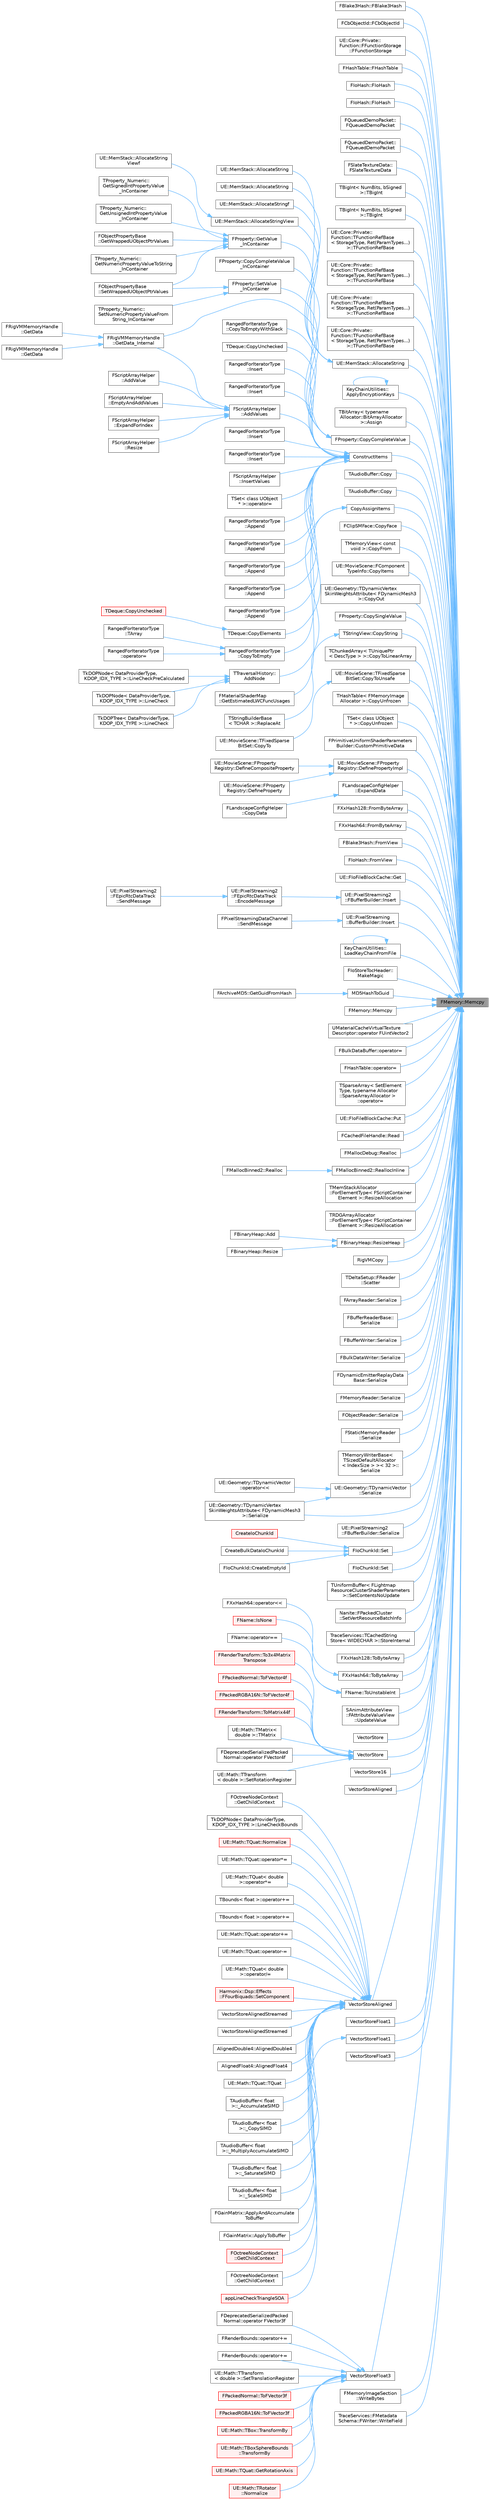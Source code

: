 digraph "FMemory::Memcpy"
{
 // INTERACTIVE_SVG=YES
 // LATEX_PDF_SIZE
  bgcolor="transparent";
  edge [fontname=Helvetica,fontsize=10,labelfontname=Helvetica,labelfontsize=10];
  node [fontname=Helvetica,fontsize=10,shape=box,height=0.2,width=0.4];
  rankdir="RL";
  Node1 [id="Node000001",label="FMemory::Memcpy",height=0.2,width=0.4,color="gray40", fillcolor="grey60", style="filled", fontcolor="black",tooltip=" "];
  Node1 -> Node2 [id="edge1_Node000001_Node000002",dir="back",color="steelblue1",style="solid",tooltip=" "];
  Node2 [id="Node000002",label="FBlake3Hash::FBlake3Hash",height=0.2,width=0.4,color="grey40", fillcolor="white", style="filled",URL="$d6/d14/structFBlake3Hash.html#a3aa5f71fa0462049c4e4d3f12581b7f1",tooltip="Construct a hash from an array of 32 bytes."];
  Node1 -> Node3 [id="edge2_Node000001_Node000003",dir="back",color="steelblue1",style="solid",tooltip=" "];
  Node3 [id="Node000003",label="FCbObjectId::FCbObjectId",height=0.2,width=0.4,color="grey40", fillcolor="white", style="filled",URL="$db/dea/classFCbObjectId.html#a870773243fd581389c56b429f7c1f6cd",tooltip="Construct an ObjectId from an array of 12 bytes."];
  Node1 -> Node4 [id="edge3_Node000001_Node000004",dir="back",color="steelblue1",style="solid",tooltip=" "];
  Node4 [id="Node000004",label="UE::Core::Private::\lFunction::FFunctionStorage\l::FFunctionStorage",height=0.2,width=0.4,color="grey40", fillcolor="white", style="filled",URL="$d9/d0f/structUE_1_1Core_1_1Private_1_1Function_1_1FFunctionStorage.html#a5f4126850fedba2ad1d1c53885d2c6d7",tooltip=" "];
  Node1 -> Node5 [id="edge4_Node000001_Node000005",dir="back",color="steelblue1",style="solid",tooltip=" "];
  Node5 [id="Node000005",label="FHashTable::FHashTable",height=0.2,width=0.4,color="grey40", fillcolor="white", style="filled",URL="$d8/d18/classFHashTable.html#af2ad75b98ad000ef4a0300c2a09d4660",tooltip=" "];
  Node1 -> Node6 [id="edge5_Node000001_Node000006",dir="back",color="steelblue1",style="solid",tooltip=" "];
  Node6 [id="Node000006",label="FIoHash::FIoHash",height=0.2,width=0.4,color="grey40", fillcolor="white", style="filled",URL="$d9/dfe/structFIoHash.html#a548f04242dc46df1e5e9f776fa6001d0",tooltip="Construct a hash from an array of 20 bytes."];
  Node1 -> Node7 [id="edge6_Node000001_Node000007",dir="back",color="steelblue1",style="solid",tooltip=" "];
  Node7 [id="Node000007",label="FIoHash::FIoHash",height=0.2,width=0.4,color="grey40", fillcolor="white", style="filled",URL="$d9/dfe/structFIoHash.html#a3272391f6a4601411ac53514c92e23a4",tooltip="Construct a hash from a BLAKE3-256 hash."];
  Node1 -> Node8 [id="edge7_Node000001_Node000008",dir="back",color="steelblue1",style="solid",tooltip=" "];
  Node8 [id="Node000008",label="FQueuedDemoPacket::\lFQueuedDemoPacket",height=0.2,width=0.4,color="grey40", fillcolor="white", style="filled",URL="$da/dde/structFQueuedDemoPacket.html#aad90bf5a0f5837d338eecabd2e061928",tooltip=" "];
  Node1 -> Node9 [id="edge8_Node000001_Node000009",dir="back",color="steelblue1",style="solid",tooltip=" "];
  Node9 [id="Node000009",label="FQueuedDemoPacket::\lFQueuedDemoPacket",height=0.2,width=0.4,color="grey40", fillcolor="white", style="filled",URL="$da/dde/structFQueuedDemoPacket.html#a65b9f2213abc8c37bc433824206182fb",tooltip=" "];
  Node1 -> Node10 [id="edge9_Node000001_Node000010",dir="back",color="steelblue1",style="solid",tooltip=" "];
  Node10 [id="Node000010",label="FSlateTextureData::\lFSlateTextureData",height=0.2,width=0.4,color="grey40", fillcolor="white", style="filled",URL="$de/d71/structFSlateTextureData.html#a08a666e976b50501149251c4f01a3b66",tooltip="Constructor to create texture data by copying from a pointer instead of an array."];
  Node1 -> Node11 [id="edge10_Node000001_Node000011",dir="back",color="steelblue1",style="solid",tooltip=" "];
  Node11 [id="Node000011",label="TBigInt\< NumBits, bSigned\l \>::TBigInt",height=0.2,width=0.4,color="grey40", fillcolor="white", style="filled",URL="$d1/db0/classTBigInt.html#ac74252632713c0da060bbcb80ef5e327",tooltip=" "];
  Node1 -> Node12 [id="edge11_Node000001_Node000012",dir="back",color="steelblue1",style="solid",tooltip=" "];
  Node12 [id="Node000012",label="TBigInt\< NumBits, bSigned\l \>::TBigInt",height=0.2,width=0.4,color="grey40", fillcolor="white", style="filled",URL="$d1/db0/classTBigInt.html#a4e1259a2fad404cc17eccf3210b1c4a5",tooltip=" "];
  Node1 -> Node13 [id="edge12_Node000001_Node000013",dir="back",color="steelblue1",style="solid",tooltip=" "];
  Node13 [id="Node000013",label="UE::Core::Private::\lFunction::TFunctionRefBase\l\< StorageType, Ret(ParamTypes...)\l\>::TFunctionRefBase",height=0.2,width=0.4,color="grey40", fillcolor="white", style="filled",URL="$db/d29/structUE_1_1Core_1_1Private_1_1Function_1_1TFunctionRefBase_3_01StorageType_00_01Ret_07ParamTypes_8_8_8_08_4.html#a09e43835b4a9eaf1256da4cce695f92b",tooltip=" "];
  Node1 -> Node14 [id="edge13_Node000001_Node000014",dir="back",color="steelblue1",style="solid",tooltip=" "];
  Node14 [id="Node000014",label="UE::Core::Private::\lFunction::TFunctionRefBase\l\< StorageType, Ret(ParamTypes...)\l\>::TFunctionRefBase",height=0.2,width=0.4,color="grey40", fillcolor="white", style="filled",URL="$db/d29/structUE_1_1Core_1_1Private_1_1Function_1_1TFunctionRefBase_3_01StorageType_00_01Ret_07ParamTypes_8_8_8_08_4.html#af41dd5c41aa06f224e6a77ec0201f751",tooltip=" "];
  Node1 -> Node15 [id="edge14_Node000001_Node000015",dir="back",color="steelblue1",style="solid",tooltip=" "];
  Node15 [id="Node000015",label="UE::Core::Private::\lFunction::TFunctionRefBase\l\< StorageType, Ret(ParamTypes...)\l\>::TFunctionRefBase",height=0.2,width=0.4,color="grey40", fillcolor="white", style="filled",URL="$db/d29/structUE_1_1Core_1_1Private_1_1Function_1_1TFunctionRefBase_3_01StorageType_00_01Ret_07ParamTypes_8_8_8_08_4.html#a9003ef88dab6105ed1d46bcc582836e5",tooltip=" "];
  Node1 -> Node16 [id="edge15_Node000001_Node000016",dir="back",color="steelblue1",style="solid",tooltip=" "];
  Node16 [id="Node000016",label="UE::Core::Private::\lFunction::TFunctionRefBase\l\< StorageType, Ret(ParamTypes...)\l\>::TFunctionRefBase",height=0.2,width=0.4,color="grey40", fillcolor="white", style="filled",URL="$db/d29/structUE_1_1Core_1_1Private_1_1Function_1_1TFunctionRefBase_3_01StorageType_00_01Ret_07ParamTypes_8_8_8_08_4.html#a631118fb67833f584e1f5ee6932fa31f",tooltip=" "];
  Node1 -> Node17 [id="edge16_Node000001_Node000017",dir="back",color="steelblue1",style="solid",tooltip=" "];
  Node17 [id="Node000017",label="UE::MemStack::AllocateString",height=0.2,width=0.4,color="grey40", fillcolor="white", style="filled",URL="$d4/dda/namespaceUE_1_1MemStack.html#aea1ba8df8433cd71577df33360983ffa",tooltip=" "];
  Node17 -> Node18 [id="edge17_Node000017_Node000018",dir="back",color="steelblue1",style="solid",tooltip=" "];
  Node18 [id="Node000018",label="UE::MemStack::AllocateString",height=0.2,width=0.4,color="grey40", fillcolor="white", style="filled",URL="$d4/dda/namespaceUE_1_1MemStack.html#ab96d00d31df07e210e1f96d6ea44bc35",tooltip=" "];
  Node17 -> Node19 [id="edge18_Node000017_Node000019",dir="back",color="steelblue1",style="solid",tooltip=" "];
  Node19 [id="Node000019",label="UE::MemStack::AllocateString",height=0.2,width=0.4,color="grey40", fillcolor="white", style="filled",URL="$d4/dda/namespaceUE_1_1MemStack.html#a63d49a91b64a0b1c170b6335a01afbd3",tooltip=" "];
  Node17 -> Node20 [id="edge19_Node000017_Node000020",dir="back",color="steelblue1",style="solid",tooltip=" "];
  Node20 [id="Node000020",label="UE::MemStack::AllocateStringf",height=0.2,width=0.4,color="grey40", fillcolor="white", style="filled",URL="$d4/dda/namespaceUE_1_1MemStack.html#a6487e57e673e34d6fb1c9b36529e7a35",tooltip=" "];
  Node17 -> Node21 [id="edge20_Node000017_Node000021",dir="back",color="steelblue1",style="solid",tooltip=" "];
  Node21 [id="Node000021",label="UE::MemStack::AllocateStringView",height=0.2,width=0.4,color="grey40", fillcolor="white", style="filled",URL="$d4/dda/namespaceUE_1_1MemStack.html#a9f41b73e284d8f4d98a5bbee2db4d7b9",tooltip=" "];
  Node21 -> Node22 [id="edge21_Node000021_Node000022",dir="back",color="steelblue1",style="solid",tooltip=" "];
  Node22 [id="Node000022",label="UE::MemStack::AllocateString\lViewf",height=0.2,width=0.4,color="grey40", fillcolor="white", style="filled",URL="$d4/dda/namespaceUE_1_1MemStack.html#ac9409ba2ffbfd65c1c8832d542eab6c7",tooltip=" "];
  Node1 -> Node23 [id="edge22_Node000001_Node000023",dir="back",color="steelblue1",style="solid",tooltip=" "];
  Node23 [id="Node000023",label="KeyChainUtilities::\lApplyEncryptionKeys",height=0.2,width=0.4,color="grey40", fillcolor="white", style="filled",URL="$d6/daf/namespaceKeyChainUtilities.html#a64929020d8f1e96bc89bf3d045dc002b",tooltip=" "];
  Node23 -> Node23 [id="edge23_Node000023_Node000023",dir="back",color="steelblue1",style="solid",tooltip=" "];
  Node1 -> Node24 [id="edge24_Node000001_Node000024",dir="back",color="steelblue1",style="solid",tooltip=" "];
  Node24 [id="Node000024",label="TBitArray\< typename\l Allocator::BitArrayAllocator\l \>::Assign",height=0.2,width=0.4,color="grey40", fillcolor="white", style="filled",URL="$d5/d67/classTBitArray.html#a463106c2852a9ec22c1ab47f082856ae",tooltip=" "];
  Node1 -> Node25 [id="edge25_Node000001_Node000025",dir="back",color="steelblue1",style="solid",tooltip=" "];
  Node25 [id="Node000025",label="ConstructItems",height=0.2,width=0.4,color="grey40", fillcolor="white", style="filled",URL="$db/dea/MemoryOps_8h.html#ae6a63e9d7c2816fcf0ef19ffa01c84c6",tooltip="Constructs a range of items into memory from a set of arguments."];
  Node25 -> Node26 [id="edge26_Node000025_Node000026",dir="back",color="steelblue1",style="solid",tooltip=" "];
  Node26 [id="Node000026",label="FScriptArrayHelper\l::AddValues",height=0.2,width=0.4,color="grey40", fillcolor="white", style="filled",URL="$dc/d07/classFScriptArrayHelper.html#a77580e7a63f703d99fb15f13bb014136",tooltip="Add blank, constructed values to the end of the array."];
  Node26 -> Node27 [id="edge27_Node000026_Node000027",dir="back",color="steelblue1",style="solid",tooltip=" "];
  Node27 [id="Node000027",label="FScriptArrayHelper\l::AddValue",height=0.2,width=0.4,color="grey40", fillcolor="white", style="filled",URL="$dc/d07/classFScriptArrayHelper.html#a160b8b0e922fb0f78bf4d1bb2d2a235d",tooltip="Add a blank, constructed values to the end of the array."];
  Node26 -> Node28 [id="edge28_Node000026_Node000028",dir="back",color="steelblue1",style="solid",tooltip=" "];
  Node28 [id="Node000028",label="FScriptArrayHelper\l::EmptyAndAddValues",height=0.2,width=0.4,color="grey40", fillcolor="white", style="filled",URL="$dc/d07/classFScriptArrayHelper.html#a80c0f2dfcc3ee1ae3ea842c5d189a107",tooltip="Empty the array, then add blank, constructed values to a given size."];
  Node26 -> Node29 [id="edge29_Node000026_Node000029",dir="back",color="steelblue1",style="solid",tooltip=" "];
  Node29 [id="Node000029",label="FScriptArrayHelper\l::ExpandForIndex",height=0.2,width=0.4,color="grey40", fillcolor="white", style="filled",URL="$dc/d07/classFScriptArrayHelper.html#a7a6375b8ebdf884c5309d1d2d2bdd6a8",tooltip="Expand the array, if needed, so that the given index is valid."];
  Node26 -> Node30 [id="edge30_Node000026_Node000030",dir="back",color="steelblue1",style="solid",tooltip=" "];
  Node30 [id="Node000030",label="FRigVMMemoryHandle\l::GetData_Internal",height=0.2,width=0.4,color="grey40", fillcolor="white", style="filled",URL="$d9/d9c/structFRigVMMemoryHandle.html#af1080340a7fe2786608504c9a97a2732",tooltip=" "];
  Node30 -> Node31 [id="edge31_Node000030_Node000031",dir="back",color="steelblue1",style="solid",tooltip=" "];
  Node31 [id="Node000031",label="FRigVMMemoryHandle\l::GetData",height=0.2,width=0.4,color="grey40", fillcolor="white", style="filled",URL="$d9/d9c/structFRigVMMemoryHandle.html#a9a7cfefd3cf380a317dae8594d154fdd",tooltip="Returns the cached pointer stored within the handle."];
  Node30 -> Node32 [id="edge32_Node000030_Node000032",dir="back",color="steelblue1",style="solid",tooltip=" "];
  Node32 [id="Node000032",label="FRigVMMemoryHandle\l::GetData",height=0.2,width=0.4,color="grey40", fillcolor="white", style="filled",URL="$d9/d9c/structFRigVMMemoryHandle.html#a83abe17eca265b0f6890f60053c4702d",tooltip="Computes the data if necessary and returns the cached pointer stored within the handle."];
  Node26 -> Node33 [id="edge33_Node000026_Node000033",dir="back",color="steelblue1",style="solid",tooltip=" "];
  Node33 [id="Node000033",label="FScriptArrayHelper\l::Resize",height=0.2,width=0.4,color="grey40", fillcolor="white", style="filled",URL="$dc/d07/classFScriptArrayHelper.html#ae4204c1e1bc165ccdb514db07156a7a3",tooltip="Add or remove elements to set the array to a given size."];
  Node25 -> Node34 [id="edge34_Node000025_Node000034",dir="back",color="steelblue1",style="solid",tooltip=" "];
  Node34 [id="Node000034",label="RangedForIteratorType\l::Append",height=0.2,width=0.4,color="grey40", fillcolor="white", style="filled",URL="$d4/d52/classTArray.html#aca8c9b63a9b42cd600b75780b6fbaff7",tooltip=" "];
  Node25 -> Node35 [id="edge35_Node000025_Node000035",dir="back",color="steelblue1",style="solid",tooltip=" "];
  Node35 [id="Node000035",label="RangedForIteratorType\l::Append",height=0.2,width=0.4,color="grey40", fillcolor="white", style="filled",URL="$d4/d52/classTArray.html#a74ede47cac56b1d41830719f29a4882d",tooltip=" "];
  Node25 -> Node36 [id="edge36_Node000025_Node000036",dir="back",color="steelblue1",style="solid",tooltip=" "];
  Node36 [id="Node000036",label="RangedForIteratorType\l::Append",height=0.2,width=0.4,color="grey40", fillcolor="white", style="filled",URL="$d4/d52/classTArray.html#a933a761006c793fa6115a5be51eafb59",tooltip=" "];
  Node25 -> Node37 [id="edge37_Node000025_Node000037",dir="back",color="steelblue1",style="solid",tooltip=" "];
  Node37 [id="Node000037",label="RangedForIteratorType\l::Append",height=0.2,width=0.4,color="grey40", fillcolor="white", style="filled",URL="$d4/d52/classTArray.html#a675414f4e9d87dd39a4723dfdea6fe97",tooltip=" "];
  Node25 -> Node38 [id="edge38_Node000025_Node000038",dir="back",color="steelblue1",style="solid",tooltip=" "];
  Node38 [id="Node000038",label="RangedForIteratorType\l::Append",height=0.2,width=0.4,color="grey40", fillcolor="white", style="filled",URL="$d4/d52/classTArray.html#a45717c5236ca8fd409d2559171f2722c",tooltip=" "];
  Node25 -> Node39 [id="edge39_Node000025_Node000039",dir="back",color="steelblue1",style="solid",tooltip=" "];
  Node39 [id="Node000039",label="TDeque::CopyElements",height=0.2,width=0.4,color="grey40", fillcolor="white", style="filled",URL="$dd/df8/classTDeque.html#ae034f42a4621b2e56ac550168e16ea34",tooltip=" "];
  Node39 -> Node40 [id="edge40_Node000039_Node000040",dir="back",color="steelblue1",style="solid",tooltip=" "];
  Node40 [id="Node000040",label="TDeque::CopyUnchecked",height=0.2,width=0.4,color="red", fillcolor="#FFF0F0", style="filled",URL="$dd/df8/classTDeque.html#a82bcbd0e06f1f69fa0e5d2dcf9670307",tooltip=" "];
  Node25 -> Node45 [id="edge41_Node000025_Node000045",dir="back",color="steelblue1",style="solid",tooltip=" "];
  Node45 [id="Node000045",label="RangedForIteratorType\l::CopyToEmpty",height=0.2,width=0.4,color="grey40", fillcolor="white", style="filled",URL="$d4/d52/classTArray.html#a6629a8de3a8abbd6db7be9ec04b73eac",tooltip=" "];
  Node45 -> Node46 [id="edge42_Node000045_Node000046",dir="back",color="steelblue1",style="solid",tooltip=" "];
  Node46 [id="Node000046",label="RangedForIteratorType\l::operator=",height=0.2,width=0.4,color="grey40", fillcolor="white", style="filled",URL="$d4/d52/classTArray.html#a0ea19f3559915a2314076b93ec39fea5",tooltip=" "];
  Node45 -> Node47 [id="edge43_Node000045_Node000047",dir="back",color="steelblue1",style="solid",tooltip=" "];
  Node47 [id="Node000047",label="RangedForIteratorType\l::TArray",height=0.2,width=0.4,color="grey40", fillcolor="white", style="filled",URL="$d4/d52/classTArray.html#a513e4b5e9e134758b6728bde388325de",tooltip=" "];
  Node25 -> Node48 [id="edge44_Node000025_Node000048",dir="back",color="steelblue1",style="solid",tooltip=" "];
  Node48 [id="Node000048",label="RangedForIteratorType\l::CopyToEmptyWithSlack",height=0.2,width=0.4,color="grey40", fillcolor="white", style="filled",URL="$d4/d52/classTArray.html#acb026d70b43815968d0e3e07fde96240",tooltip=" "];
  Node25 -> Node49 [id="edge45_Node000025_Node000049",dir="back",color="steelblue1",style="solid",tooltip=" "];
  Node49 [id="Node000049",label="TDeque::CopyUnchecked",height=0.2,width=0.4,color="grey40", fillcolor="white", style="filled",URL="$dd/df8/classTDeque.html#a42493c92fbee3ee4fb62cb65f500ea71",tooltip=" "];
  Node25 -> Node50 [id="edge46_Node000025_Node000050",dir="back",color="steelblue1",style="solid",tooltip=" "];
  Node50 [id="Node000050",label="RangedForIteratorType\l::Insert",height=0.2,width=0.4,color="grey40", fillcolor="white", style="filled",URL="$d4/d52/classTArray.html#af4e7fd6fffcc85bf9f033ecea84e45cd",tooltip=" "];
  Node25 -> Node51 [id="edge47_Node000025_Node000051",dir="back",color="steelblue1",style="solid",tooltip=" "];
  Node51 [id="Node000051",label="RangedForIteratorType\l::Insert",height=0.2,width=0.4,color="grey40", fillcolor="white", style="filled",URL="$d4/d52/classTArray.html#afcf3286aa2cf739b0968f64988648511",tooltip=" "];
  Node25 -> Node52 [id="edge48_Node000025_Node000052",dir="back",color="steelblue1",style="solid",tooltip=" "];
  Node52 [id="Node000052",label="RangedForIteratorType\l::Insert",height=0.2,width=0.4,color="grey40", fillcolor="white", style="filled",URL="$d4/d52/classTArray.html#ae7e457a56f5c6080257b3197929606ad",tooltip=" "];
  Node25 -> Node53 [id="edge49_Node000025_Node000053",dir="back",color="steelblue1",style="solid",tooltip=" "];
  Node53 [id="Node000053",label="RangedForIteratorType\l::Insert",height=0.2,width=0.4,color="grey40", fillcolor="white", style="filled",URL="$d4/d52/classTArray.html#ae13e9368bed0c878a7ef9f49d7748685",tooltip=" "];
  Node25 -> Node54 [id="edge50_Node000025_Node000054",dir="back",color="steelblue1",style="solid",tooltip=" "];
  Node54 [id="Node000054",label="FScriptArrayHelper\l::InsertValues",height=0.2,width=0.4,color="grey40", fillcolor="white", style="filled",URL="$dc/d07/classFScriptArrayHelper.html#a80c70134a89598f97ac6d33dcaf831e4",tooltip="Insert blank, constructed values into the array."];
  Node25 -> Node55 [id="edge51_Node000025_Node000055",dir="back",color="steelblue1",style="solid",tooltip=" "];
  Node55 [id="Node000055",label="TSet\< class UObject\l * \>::operator=",height=0.2,width=0.4,color="grey40", fillcolor="white", style="filled",URL="$d5/d15/classTSet.html#a80ca1d1b3e871429cb9f1d35159c9b96",tooltip=" "];
  Node1 -> Node56 [id="edge52_Node000001_Node000056",dir="back",color="steelblue1",style="solid",tooltip=" "];
  Node56 [id="Node000056",label="TAudioBuffer::Copy",height=0.2,width=0.4,color="grey40", fillcolor="white", style="filled",URL="$d6/d2f/classTAudioBuffer.html#af12fae149416f72f1fa354594d8c591f",tooltip=" "];
  Node1 -> Node57 [id="edge53_Node000001_Node000057",dir="back",color="steelblue1",style="solid",tooltip=" "];
  Node57 [id="Node000057",label="TAudioBuffer::Copy",height=0.2,width=0.4,color="grey40", fillcolor="white", style="filled",URL="$d6/d2f/classTAudioBuffer.html#a090007d5ace496115e1ef51a9cdadc33",tooltip=" "];
  Node1 -> Node58 [id="edge54_Node000001_Node000058",dir="back",color="steelblue1",style="solid",tooltip=" "];
  Node58 [id="Node000058",label="CopyAssignItems",height=0.2,width=0.4,color="grey40", fillcolor="white", style="filled",URL="$db/dea/MemoryOps_8h.html#ae23087025364cd6b2ffed05dc201b306",tooltip="Copy assigns a range of items."];
  Node58 -> Node59 [id="edge55_Node000058_Node000059",dir="back",color="steelblue1",style="solid",tooltip=" "];
  Node59 [id="Node000059",label="TTraversalHistory::\lAddNode",height=0.2,width=0.4,color="grey40", fillcolor="white", style="filled",URL="$dc/da4/structTTraversalHistory.html#aa9add5d963f1923f4bc5d981b6c0c56d",tooltip=" "];
  Node59 -> Node60 [id="edge56_Node000059_Node000060",dir="back",color="steelblue1",style="solid",tooltip=" "];
  Node60 [id="Node000060",label="TkDOPNode\< DataProviderType,\l KDOP_IDX_TYPE \>::LineCheck",height=0.2,width=0.4,color="grey40", fillcolor="white", style="filled",URL="$da/d46/structTkDOPNode.html#a0087f4bcfcb72b7660f936c014e01ad1",tooltip=" "];
  Node59 -> Node61 [id="edge57_Node000059_Node000061",dir="back",color="steelblue1",style="solid",tooltip=" "];
  Node61 [id="Node000061",label="TkDOPTree\< DataProviderType,\l KDOP_IDX_TYPE \>::LineCheck",height=0.2,width=0.4,color="grey40", fillcolor="white", style="filled",URL="$d3/d44/structTkDOPTree.html#a74736f95ea3744d3c91a7764cf836392",tooltip=" "];
  Node59 -> Node62 [id="edge58_Node000059_Node000062",dir="back",color="steelblue1",style="solid",tooltip=" "];
  Node62 [id="Node000062",label="TkDOPNode\< DataProviderType,\l KDOP_IDX_TYPE \>::LineCheckPreCalculated",height=0.2,width=0.4,color="grey40", fillcolor="white", style="filled",URL="$da/d46/structTkDOPNode.html#a4dc4458779d487999118a316588f563b",tooltip=" "];
  Node58 -> Node63 [id="edge59_Node000058_Node000063",dir="back",color="steelblue1",style="solid",tooltip=" "];
  Node63 [id="Node000063",label="FMaterialShaderMap\l::GetEstimatedLWCFuncUsages",height=0.2,width=0.4,color="grey40", fillcolor="white", style="filled",URL="$dd/d35/classFMaterialShaderMap.html#a8ffa0f68abdeef62cc1393955b492db6",tooltip=" "];
  Node1 -> Node64 [id="edge60_Node000001_Node000064",dir="back",color="steelblue1",style="solid",tooltip=" "];
  Node64 [id="Node000064",label="FProperty::CopyCompleteValue",height=0.2,width=0.4,color="grey40", fillcolor="white", style="filled",URL="$d9/dbc/classFProperty.html#a9fb859a363116dedbf8c3fc4afc245db",tooltip="Copy the value for all elements of this property."];
  Node64 -> Node65 [id="edge61_Node000064_Node000065",dir="back",color="steelblue1",style="solid",tooltip=" "];
  Node65 [id="Node000065",label="FProperty::CopyCompleteValue\l_InContainer",height=0.2,width=0.4,color="grey40", fillcolor="white", style="filled",URL="$d9/dbc/classFProperty.html#a4cfe41233623a158e3e83701ebef1215",tooltip=" "];
  Node64 -> Node30 [id="edge62_Node000064_Node000030",dir="back",color="steelblue1",style="solid",tooltip=" "];
  Node64 -> Node66 [id="edge63_Node000064_Node000066",dir="back",color="steelblue1",style="solid",tooltip=" "];
  Node66 [id="Node000066",label="FProperty::GetValue\l_InContainer",height=0.2,width=0.4,color="grey40", fillcolor="white", style="filled",URL="$d9/dbc/classFProperty.html#a83cc0e5e21df4ab3d3603956ce4b4655",tooltip=" "];
  Node66 -> Node67 [id="edge64_Node000066_Node000067",dir="back",color="steelblue1",style="solid",tooltip=" "];
  Node67 [id="Node000067",label="TProperty_Numeric::\lGetNumericPropertyValueToString\l_InContainer",height=0.2,width=0.4,color="grey40", fillcolor="white", style="filled",URL="$dc/d30/classTProperty__Numeric.html#a21dbe210a7fbb8600be40e715f7c2e52",tooltip=" "];
  Node66 -> Node68 [id="edge65_Node000066_Node000068",dir="back",color="steelblue1",style="solid",tooltip=" "];
  Node68 [id="Node000068",label="TProperty_Numeric::\lGetSignedIntPropertyValue\l_InContainer",height=0.2,width=0.4,color="grey40", fillcolor="white", style="filled",URL="$dc/d30/classTProperty__Numeric.html#a10e8b5aa55be09b561e53f11ed4703f2",tooltip=" "];
  Node66 -> Node69 [id="edge66_Node000066_Node000069",dir="back",color="steelblue1",style="solid",tooltip=" "];
  Node69 [id="Node000069",label="TProperty_Numeric::\lGetUnsignedIntPropertyValue\l_InContainer",height=0.2,width=0.4,color="grey40", fillcolor="white", style="filled",URL="$dc/d30/classTProperty__Numeric.html#a4a0564e626a47260ca94fcdff9bf7ffd",tooltip=" "];
  Node66 -> Node70 [id="edge67_Node000066_Node000070",dir="back",color="steelblue1",style="solid",tooltip=" "];
  Node70 [id="Node000070",label="FObjectPropertyBase\l::GetWrappedUObjectPtrValues",height=0.2,width=0.4,color="grey40", fillcolor="white", style="filled",URL="$d6/d97/classFObjectPropertyBase.html#a55da24c8d9ea2e3e8dfebd95cb0bbbf8",tooltip=" "];
  Node66 -> Node71 [id="edge68_Node000066_Node000071",dir="back",color="steelblue1",style="solid",tooltip=" "];
  Node71 [id="Node000071",label="FObjectPropertyBase\l::SetWrappedUObjectPtrValues",height=0.2,width=0.4,color="grey40", fillcolor="white", style="filled",URL="$d6/d97/classFObjectPropertyBase.html#a2cc3c6831ead3b59a29b65b84134c589",tooltip=" "];
  Node64 -> Node72 [id="edge69_Node000064_Node000072",dir="back",color="steelblue1",style="solid",tooltip=" "];
  Node72 [id="Node000072",label="FProperty::SetValue\l_InContainer",height=0.2,width=0.4,color="grey40", fillcolor="white", style="filled",URL="$d9/dbc/classFProperty.html#a90d285b4484af6399d58f940f4834d90",tooltip=" "];
  Node72 -> Node73 [id="edge70_Node000072_Node000073",dir="back",color="steelblue1",style="solid",tooltip=" "];
  Node73 [id="Node000073",label="TProperty_Numeric::\lSetNumericPropertyValueFrom\lString_InContainer",height=0.2,width=0.4,color="grey40", fillcolor="white", style="filled",URL="$dc/d30/classTProperty__Numeric.html#ab4b01e4e314cf15f8187f2163e170b88",tooltip=" "];
  Node72 -> Node71 [id="edge71_Node000072_Node000071",dir="back",color="steelblue1",style="solid",tooltip=" "];
  Node1 -> Node74 [id="edge72_Node000001_Node000074",dir="back",color="steelblue1",style="solid",tooltip=" "];
  Node74 [id="Node000074",label="FClipSMFace::CopyFace",height=0.2,width=0.4,color="grey40", fillcolor="white", style="filled",URL="$dc/dc8/structFClipSMFace.html#a72412400f780e33ce751c64d55a55e57",tooltip=" "];
  Node1 -> Node75 [id="edge73_Node000001_Node000075",dir="back",color="steelblue1",style="solid",tooltip=" "];
  Node75 [id="Node000075",label="TMemoryView\< const\l void \>::CopyFrom",height=0.2,width=0.4,color="grey40", fillcolor="white", style="filled",URL="$d9/dc5/classTMemoryView.html#ad1e866ad46ae1f1b1e38280f9d08aa83",tooltip=" "];
  Node1 -> Node76 [id="edge74_Node000001_Node000076",dir="back",color="steelblue1",style="solid",tooltip=" "];
  Node76 [id="Node000076",label="UE::MovieScene::FComponent\lTypeInfo::CopyItems",height=0.2,width=0.4,color="grey40", fillcolor="white", style="filled",URL="$dd/d04/structUE_1_1MovieScene_1_1FComponentTypeInfo.html#a186a0b590ae047db0e327923a211afc1",tooltip="Copy a contiguous array of components."];
  Node1 -> Node77 [id="edge75_Node000001_Node000077",dir="back",color="steelblue1",style="solid",tooltip=" "];
  Node77 [id="Node000077",label="UE::Geometry::TDynamicVertex\lSkinWeightsAttribute\< FDynamicMesh3\l \>::CopyOut",height=0.2,width=0.4,color="grey40", fillcolor="white", style="filled",URL="$d6/d3e/classUE_1_1Geometry_1_1TDynamicVertexSkinWeightsAttribute.html#abefde9374ee168ebce4fb1ce11822c80",tooltip=" "];
  Node1 -> Node78 [id="edge76_Node000001_Node000078",dir="back",color="steelblue1",style="solid",tooltip=" "];
  Node78 [id="Node000078",label="FProperty::CopySingleValue",height=0.2,width=0.4,color="grey40", fillcolor="white", style="filled",URL="$d9/dbc/classFProperty.html#a9d9975bbeb45b754f29a819a4b070155",tooltip="Copy the value for a single element of this property."];
  Node1 -> Node79 [id="edge77_Node000001_Node000079",dir="back",color="steelblue1",style="solid",tooltip=" "];
  Node79 [id="Node000079",label="TStringView::CopyString",height=0.2,width=0.4,color="grey40", fillcolor="white", style="filled",URL="$dd/dbe/classTStringView.html#a22a79a5c0da47fb00514fe8cce04946f",tooltip="Copy characters from the view into a destination buffer without null termination."];
  Node79 -> Node80 [id="edge78_Node000079_Node000080",dir="back",color="steelblue1",style="solid",tooltip=" "];
  Node80 [id="Node000080",label="TStringBuilderBase\l\< TCHAR \>::ReplaceAt",height=0.2,width=0.4,color="grey40", fillcolor="white", style="filled",URL="$d6/dbc/classTStringBuilderBase.html#a325922908b7763e789549be4af445489",tooltip=" "];
  Node1 -> Node81 [id="edge79_Node000001_Node000081",dir="back",color="steelblue1",style="solid",tooltip=" "];
  Node81 [id="Node000081",label="TChunkedArray\< TUniquePtr\l\< DescType \> \>::CopyToLinearArray",height=0.2,width=0.4,color="grey40", fillcolor="white", style="filled",URL="$d7/dba/classTChunkedArray.html#ae226540cf6bdebd5abf5370dc64398bf",tooltip=" "];
  Node1 -> Node82 [id="edge80_Node000001_Node000082",dir="back",color="steelblue1",style="solid",tooltip=" "];
  Node82 [id="Node000082",label="UE::MovieScene::TFixedSparse\lBitSet::CopyToUnsafe",height=0.2,width=0.4,color="grey40", fillcolor="white", style="filled",URL="$dc/d7f/structUE_1_1MovieScene_1_1TFixedSparseBitSet.html#a83bf201e464d1e0066561a4fc78cb80e",tooltip="Copy this bitset to another without resizing the destination's bucket storage."];
  Node82 -> Node83 [id="edge81_Node000082_Node000083",dir="back",color="steelblue1",style="solid",tooltip=" "];
  Node83 [id="Node000083",label="UE::MovieScene::TFixedSparse\lBitSet::CopyTo",height=0.2,width=0.4,color="grey40", fillcolor="white", style="filled",URL="$dc/d7f/structUE_1_1MovieScene_1_1TFixedSparseBitSet.html#ae20bfd4f9059ec13e7e13339ec52cd36",tooltip=" "];
  Node1 -> Node84 [id="edge82_Node000001_Node000084",dir="back",color="steelblue1",style="solid",tooltip=" "];
  Node84 [id="Node000084",label="THashTable\< FMemoryImage\lAllocator \>::CopyUnfrozen",height=0.2,width=0.4,color="grey40", fillcolor="white", style="filled",URL="$d7/d61/classTHashTable.html#a13be95514b6e746f5e0fccad61cf4ce5",tooltip=" "];
  Node1 -> Node85 [id="edge83_Node000001_Node000085",dir="back",color="steelblue1",style="solid",tooltip=" "];
  Node85 [id="Node000085",label="TSet\< class UObject\l * \>::CopyUnfrozen",height=0.2,width=0.4,color="grey40", fillcolor="white", style="filled",URL="$d5/d15/classTSet.html#a7e31f65bc5949d65293ba1716b40cd6b",tooltip=" "];
  Node1 -> Node86 [id="edge84_Node000001_Node000086",dir="back",color="steelblue1",style="solid",tooltip=" "];
  Node86 [id="Node000086",label="FPrimitiveUniformShaderParameters\lBuilder::CustomPrimitiveData",height=0.2,width=0.4,color="grey40", fillcolor="white", style="filled",URL="$d3/dc5/structFPrimitiveUniformShaderParametersBuilder.html#a87d2981ee3f8b7ea2bd7d5077c6ee5c4",tooltip=" "];
  Node1 -> Node87 [id="edge85_Node000001_Node000087",dir="back",color="steelblue1",style="solid",tooltip=" "];
  Node87 [id="Node000087",label="UE::MovieScene::FProperty\lRegistry::DefinePropertyImpl",height=0.2,width=0.4,color="grey40", fillcolor="white", style="filled",URL="$d4/df4/classUE_1_1MovieScene_1_1FPropertyRegistry.html#a273a85b4856776ee520a0b54c2677a4e",tooltip="Define a new animatable property type from its components."];
  Node87 -> Node88 [id="edge86_Node000087_Node000088",dir="back",color="steelblue1",style="solid",tooltip=" "];
  Node88 [id="Node000088",label="UE::MovieScene::FProperty\lRegistry::DefineCompositeProperty",height=0.2,width=0.4,color="grey40", fillcolor="white", style="filled",URL="$d4/df4/classUE_1_1MovieScene_1_1FPropertyRegistry.html#a32db1115327db24b01bac10aa07e5238",tooltip="Define a new animatable composite property type from its components."];
  Node87 -> Node89 [id="edge87_Node000087_Node000089",dir="back",color="steelblue1",style="solid",tooltip=" "];
  Node89 [id="Node000089",label="UE::MovieScene::FProperty\lRegistry::DefineProperty",height=0.2,width=0.4,color="grey40", fillcolor="white", style="filled",URL="$d4/df4/classUE_1_1MovieScene_1_1FPropertyRegistry.html#ae55684af394bcb699ad15e2ab288c8df",tooltip="Define a new animatable property type from its components."];
  Node1 -> Node90 [id="edge88_Node000001_Node000090",dir="back",color="steelblue1",style="solid",tooltip=" "];
  Node90 [id="Node000090",label="FLandscapeConfigHelper\l::ExpandData",height=0.2,width=0.4,color="grey40", fillcolor="white", style="filled",URL="$d5/d57/classFLandscapeConfigHelper.html#a26b941acf7eabdb4bdcc10eef44b2cb9",tooltip=" "];
  Node90 -> Node91 [id="edge89_Node000090_Node000091",dir="back",color="steelblue1",style="solid",tooltip=" "];
  Node91 [id="Node000091",label="FLandscapeConfigHelper\l::CopyData",height=0.2,width=0.4,color="grey40", fillcolor="white", style="filled",URL="$d5/d57/classFLandscapeConfigHelper.html#aaff16fbd4fc7f08074828340704b376d",tooltip=" "];
  Node1 -> Node92 [id="edge90_Node000001_Node000092",dir="back",color="steelblue1",style="solid",tooltip=" "];
  Node92 [id="Node000092",label="FXxHash128::FromByteArray",height=0.2,width=0.4,color="grey40", fillcolor="white", style="filled",URL="$db/de3/structFXxHash128.html#ae48ff313eaa9309aa6d8f6f00fc9e29a",tooltip="Load the hash from its canonical (big-endian) representation."];
  Node1 -> Node93 [id="edge91_Node000001_Node000093",dir="back",color="steelblue1",style="solid",tooltip=" "];
  Node93 [id="Node000093",label="FXxHash64::FromByteArray",height=0.2,width=0.4,color="grey40", fillcolor="white", style="filled",URL="$d1/df2/structFXxHash64.html#a79f9823ddfb8475d23e90da50e26a2a2",tooltip="Load the hash from its canonical (big-endian) representation."];
  Node1 -> Node94 [id="edge92_Node000001_Node000094",dir="back",color="steelblue1",style="solid",tooltip=" "];
  Node94 [id="Node000094",label="FBlake3Hash::FromView",height=0.2,width=0.4,color="grey40", fillcolor="white", style="filled",URL="$d6/d14/structFBlake3Hash.html#abd611beee5ada5f4f7f212bd208675b9",tooltip="Construct a hash from a view of 32 bytes."];
  Node1 -> Node95 [id="edge93_Node000001_Node000095",dir="back",color="steelblue1",style="solid",tooltip=" "];
  Node95 [id="Node000095",label="FIoHash::FromView",height=0.2,width=0.4,color="grey40", fillcolor="white", style="filled",URL="$d9/dfe/structFIoHash.html#ad168dc10987f8e825a2c30ee86eb7ef6",tooltip="Construct a hash from a view of 20 bytes."];
  Node1 -> Node96 [id="edge94_Node000001_Node000096",dir="back",color="steelblue1",style="solid",tooltip=" "];
  Node96 [id="Node000096",label="UE::FIoFileBlockCache::Get",height=0.2,width=0.4,color="grey40", fillcolor="white", style="filled",URL="$db/dc3/classUE_1_1FIoFileBlockCache.html#a8cfcd4f196d83da6841e9bd8278f0e64",tooltip=" "];
  Node1 -> Node97 [id="edge95_Node000001_Node000097",dir="back",color="steelblue1",style="solid",tooltip=" "];
  Node97 [id="Node000097",label="UE::PixelStreaming2\l::FBufferBuilder::Insert",height=0.2,width=0.4,color="grey40", fillcolor="white", style="filled",URL="$d7/d10/structUE_1_1PixelStreaming2_1_1FBufferBuilder.html#a6b1b6e68cb0954bf89d33080deade145",tooltip=" "];
  Node97 -> Node98 [id="edge96_Node000097_Node000098",dir="back",color="steelblue1",style="solid",tooltip=" "];
  Node98 [id="Node000098",label="UE::PixelStreaming2\l::FEpicRtcDataTrack\l::EncodeMessage",height=0.2,width=0.4,color="grey40", fillcolor="white", style="filled",URL="$df/d6d/classUE_1_1PixelStreaming2_1_1FEpicRtcDataTrack.html#a50e9ba6340243c34f7cadc3e13e06c9c",tooltip=" "];
  Node98 -> Node99 [id="edge97_Node000098_Node000099",dir="back",color="steelblue1",style="solid",tooltip=" "];
  Node99 [id="Node000099",label="UE::PixelStreaming2\l::FEpicRtcDataTrack\l::SendMessage",height=0.2,width=0.4,color="grey40", fillcolor="white", style="filled",URL="$df/d6d/classUE_1_1PixelStreaming2_1_1FEpicRtcDataTrack.html#a84961b4abaf3a4f3da4e70bac18b534a",tooltip="Sends a series of arguments to the data channel with the given type."];
  Node1 -> Node100 [id="edge98_Node000001_Node000100",dir="back",color="steelblue1",style="solid",tooltip=" "];
  Node100 [id="Node000100",label="UE::PixelStreaming\l::BufferBuilder::Insert",height=0.2,width=0.4,color="grey40", fillcolor="white", style="filled",URL="$df/db2/structUE_1_1PixelStreaming_1_1BufferBuilder.html#a3faa94e422604eecf09d0af223978111",tooltip=" "];
  Node100 -> Node101 [id="edge99_Node000100_Node000101",dir="back",color="steelblue1",style="solid",tooltip=" "];
  Node101 [id="Node000101",label="FPixelStreamingDataChannel\l::SendMessage",height=0.2,width=0.4,color="grey40", fillcolor="white", style="filled",URL="$d1/d0d/classFPixelStreamingDataChannel.html#a91ecd5be4d37909c3c65e81fb11ccbfe",tooltip="Sends a series of arguments to the data channel with the given type."];
  Node1 -> Node102 [id="edge100_Node000001_Node000102",dir="back",color="steelblue1",style="solid",tooltip=" "];
  Node102 [id="Node000102",label="KeyChainUtilities::\lLoadKeyChainFromFile",height=0.2,width=0.4,color="grey40", fillcolor="white", style="filled",URL="$d6/daf/namespaceKeyChainUtilities.html#acec2cdf50be95d30f6dc24246d066823",tooltip=" "];
  Node102 -> Node102 [id="edge101_Node000102_Node000102",dir="back",color="steelblue1",style="solid",tooltip=" "];
  Node1 -> Node103 [id="edge102_Node000001_Node000103",dir="back",color="steelblue1",style="solid",tooltip=" "];
  Node103 [id="Node000103",label="FIoStoreTocHeader::\lMakeMagic",height=0.2,width=0.4,color="grey40", fillcolor="white", style="filled",URL="$da/da6/structFIoStoreTocHeader.html#a6aa346a32d186379e4614069a13c5a3e",tooltip=" "];
  Node1 -> Node104 [id="edge103_Node000001_Node000104",dir="back",color="steelblue1",style="solid",tooltip=" "];
  Node104 [id="Node000104",label="MD5HashToGuid",height=0.2,width=0.4,color="grey40", fillcolor="white", style="filled",URL="$df/d38/SecureHash_8h.html#a4d916bfc28f7670051b495ca5321ebf8",tooltip="Construct a FGuid from a MD5Hash."];
  Node104 -> Node105 [id="edge104_Node000104_Node000105",dir="back",color="steelblue1",style="solid",tooltip=" "];
  Node105 [id="Node000105",label="FArchiveMD5::GetGuidFromHash",height=0.2,width=0.4,color="grey40", fillcolor="white", style="filled",URL="$d3/d32/classFArchiveMD5.html#a7dab09e4b3407aa7cd7bad3daf3bd508",tooltip=" "];
  Node1 -> Node106 [id="edge105_Node000001_Node000106",dir="back",color="steelblue1",style="solid",tooltip=" "];
  Node106 [id="Node000106",label="FMemory::Memcpy",height=0.2,width=0.4,color="grey40", fillcolor="white", style="filled",URL="$de/d4a/structFMemory.html#aaf5286ec186d5cfeef6123d18693345a",tooltip=" "];
  Node1 -> Node107 [id="edge106_Node000001_Node000107",dir="back",color="steelblue1",style="solid",tooltip=" "];
  Node107 [id="Node000107",label="UMaterialCacheVirtualTexture\lDescriptor::operator FUintVector2",height=0.2,width=0.4,color="grey40", fillcolor="white", style="filled",URL="$dc/d74/structUMaterialCacheVirtualTextureDescriptor.html#aaa9f3bc553fd878c303d925f71d5ae7f",tooltip=" "];
  Node1 -> Node108 [id="edge107_Node000001_Node000108",dir="back",color="steelblue1",style="solid",tooltip=" "];
  Node108 [id="Node000108",label="FBulkDataBuffer::operator=",height=0.2,width=0.4,color="grey40", fillcolor="white", style="filled",URL="$dc/ddb/classFBulkDataBuffer.html#a163e44345f411a204fedbd67eb934f0c",tooltip="Assignment operator which will create it's own memory buffer and then copy from the source object rat..."];
  Node1 -> Node109 [id="edge108_Node000001_Node000109",dir="back",color="steelblue1",style="solid",tooltip=" "];
  Node109 [id="Node000109",label="FHashTable::operator=",height=0.2,width=0.4,color="grey40", fillcolor="white", style="filled",URL="$d8/d18/classFHashTable.html#ae9a2ca5869c89276af8abf9e73eaf667",tooltip=" "];
  Node1 -> Node110 [id="edge109_Node000001_Node000110",dir="back",color="steelblue1",style="solid",tooltip=" "];
  Node110 [id="Node000110",label="TSparseArray\< SetElement\lType, typename Allocator\l::SparseArrayAllocator \>\l::operator=",height=0.2,width=0.4,color="grey40", fillcolor="white", style="filled",URL="$d0/db8/classTSparseArray.html#a688af56d8bd1a2e273e2b9c4aa031b57",tooltip=" "];
  Node1 -> Node111 [id="edge110_Node000001_Node000111",dir="back",color="steelblue1",style="solid",tooltip=" "];
  Node111 [id="Node000111",label="UE::FIoFileBlockCache::Put",height=0.2,width=0.4,color="grey40", fillcolor="white", style="filled",URL="$db/dc3/classUE_1_1FIoFileBlockCache.html#a26751d127af2204424b21e0b7005260b",tooltip=" "];
  Node1 -> Node112 [id="edge111_Node000001_Node000112",dir="back",color="steelblue1",style="solid",tooltip=" "];
  Node112 [id="Node000112",label="FCachedFileHandle::Read",height=0.2,width=0.4,color="grey40", fillcolor="white", style="filled",URL="$d3/d7b/classFCachedFileHandle.html#aece6aa1c1d1352c449b3e8d74b0d8f9d",tooltip="Read bytes from the file."];
  Node1 -> Node113 [id="edge112_Node000001_Node000113",dir="back",color="steelblue1",style="solid",tooltip=" "];
  Node113 [id="Node000113",label="FMallocDebug::Realloc",height=0.2,width=0.4,color="grey40", fillcolor="white", style="filled",URL="$d2/dd4/classFMallocDebug.html#a70783da84c4f667b981d4f681e0a0f6d",tooltip="Realloc."];
  Node1 -> Node114 [id="edge113_Node000001_Node000114",dir="back",color="steelblue1",style="solid",tooltip=" "];
  Node114 [id="Node000114",label="FMallocBinned2::ReallocInline",height=0.2,width=0.4,color="grey40", fillcolor="white", style="filled",URL="$d2/d2c/classFMallocBinned2.html#adf7f7aeca3e513ded0ce6961c951c887",tooltip=" "];
  Node114 -> Node115 [id="edge114_Node000114_Node000115",dir="back",color="steelblue1",style="solid",tooltip=" "];
  Node115 [id="Node000115",label="FMallocBinned2::Realloc",height=0.2,width=0.4,color="grey40", fillcolor="white", style="filled",URL="$d2/d2c/classFMallocBinned2.html#a6724a0f70e6561301f7c55211f4e78d1",tooltip="Realloc."];
  Node1 -> Node116 [id="edge115_Node000001_Node000116",dir="back",color="steelblue1",style="solid",tooltip=" "];
  Node116 [id="Node000116",label="TMemStackAllocator\l::ForElementType\< FScriptContainer\lElement \>::ResizeAllocation",height=0.2,width=0.4,color="grey40", fillcolor="white", style="filled",URL="$df/deb/classTMemStackAllocator_1_1ForElementType.html#ad857c3546a77f7c71d1e812a67b025f1",tooltip=" "];
  Node1 -> Node117 [id="edge116_Node000001_Node000117",dir="back",color="steelblue1",style="solid",tooltip=" "];
  Node117 [id="Node000117",label="TRDGArrayAllocator\l::ForElementType\< FScriptContainer\lElement \>::ResizeAllocation",height=0.2,width=0.4,color="grey40", fillcolor="white", style="filled",URL="$d2/d65/classTRDGArrayAllocator_1_1ForElementType.html#a04af989d9bdf4a65907c83af4819e7cf",tooltip=" "];
  Node1 -> Node118 [id="edge117_Node000001_Node000118",dir="back",color="steelblue1",style="solid",tooltip=" "];
  Node118 [id="Node000118",label="FBinaryHeap::ResizeHeap",height=0.2,width=0.4,color="grey40", fillcolor="white", style="filled",URL="$dc/d1e/classFBinaryHeap.html#a6403ca784a7044dce218425071f42eae",tooltip=" "];
  Node118 -> Node119 [id="edge118_Node000118_Node000119",dir="back",color="steelblue1",style="solid",tooltip=" "];
  Node119 [id="Node000119",label="FBinaryHeap::Add",height=0.2,width=0.4,color="grey40", fillcolor="white", style="filled",URL="$dc/d1e/classFBinaryHeap.html#a2fe2684cadb132cd644015d4bcb4662e",tooltip=" "];
  Node118 -> Node120 [id="edge119_Node000118_Node000120",dir="back",color="steelblue1",style="solid",tooltip=" "];
  Node120 [id="Node000120",label="FBinaryHeap::Resize",height=0.2,width=0.4,color="grey40", fillcolor="white", style="filled",URL="$dc/d1e/classFBinaryHeap.html#a343ac62a8055269d1b703059e1e0a5a1",tooltip=" "];
  Node1 -> Node121 [id="edge120_Node000001_Node000121",dir="back",color="steelblue1",style="solid",tooltip=" "];
  Node121 [id="Node000121",label="RigVMCopy",height=0.2,width=0.4,color="grey40", fillcolor="white", style="filled",URL="$d5/dc7/RigVMTraits_8h.html#af725b4682461c06b5268fa4f16e4143a",tooltip=" "];
  Node1 -> Node122 [id="edge121_Node000001_Node000122",dir="back",color="steelblue1",style="solid",tooltip=" "];
  Node122 [id="Node000122",label="TDeltaSetup::FReader\l::Scatter",height=0.2,width=0.4,color="grey40", fillcolor="white", style="filled",URL="$db/dab/structTDeltaSetup_1_1FReader.html#aa22a75b5806954ee3cdbc712d9f8a539",tooltip=" "];
  Node1 -> Node123 [id="edge122_Node000001_Node000123",dir="back",color="steelblue1",style="solid",tooltip=" "];
  Node123 [id="Node000123",label="FArrayReader::Serialize",height=0.2,width=0.4,color="grey40", fillcolor="white", style="filled",URL="$da/d60/classFArrayReader.html#aca13ecb3f69fdbefadcf387137b52329",tooltip=" "];
  Node1 -> Node124 [id="edge123_Node000001_Node000124",dir="back",color="steelblue1",style="solid",tooltip=" "];
  Node124 [id="Node000124",label="FBufferReaderBase::\lSerialize",height=0.2,width=0.4,color="grey40", fillcolor="white", style="filled",URL="$de/d15/classFBufferReaderBase.html#a07fbf9f0cee107a0fb686bc34cb69d87",tooltip=" "];
  Node1 -> Node125 [id="edge124_Node000001_Node000125",dir="back",color="steelblue1",style="solid",tooltip=" "];
  Node125 [id="Node000125",label="FBufferWriter::Serialize",height=0.2,width=0.4,color="grey40", fillcolor="white", style="filled",URL="$d0/d97/classFBufferWriter.html#a8b96051276ae38ba1cc18e8b55096f0b",tooltip=" "];
  Node1 -> Node126 [id="edge125_Node000001_Node000126",dir="back",color="steelblue1",style="solid",tooltip=" "];
  Node126 [id="Node000126",label="FBulkDataWriter::Serialize",height=0.2,width=0.4,color="grey40", fillcolor="white", style="filled",URL="$d3/d81/classFBulkDataWriter.html#a9b6b20343d71229647895806eaeed282",tooltip=" "];
  Node1 -> Node127 [id="edge126_Node000001_Node000127",dir="back",color="steelblue1",style="solid",tooltip=" "];
  Node127 [id="Node000127",label="FDynamicEmitterReplayData\lBase::Serialize",height=0.2,width=0.4,color="grey40", fillcolor="white", style="filled",URL="$d4/d4f/structFDynamicEmitterReplayDataBase.html#a5d2a5f86d7230d303215c507291b6942",tooltip="Serialization."];
  Node1 -> Node128 [id="edge127_Node000001_Node000128",dir="back",color="steelblue1",style="solid",tooltip=" "];
  Node128 [id="Node000128",label="FMemoryReader::Serialize",height=0.2,width=0.4,color="grey40", fillcolor="white", style="filled",URL="$d9/d52/classFMemoryReader.html#abccca3eb3f48700f9a285cf02d1c6d79",tooltip=" "];
  Node1 -> Node129 [id="edge128_Node000001_Node000129",dir="back",color="steelblue1",style="solid",tooltip=" "];
  Node129 [id="Node000129",label="FObjectReader::Serialize",height=0.2,width=0.4,color="grey40", fillcolor="white", style="filled",URL="$df/de4/classFObjectReader.html#ac475a75d1dcb1f6df03e74fcaaffaf95",tooltip=" "];
  Node1 -> Node130 [id="edge129_Node000001_Node000130",dir="back",color="steelblue1",style="solid",tooltip=" "];
  Node130 [id="Node000130",label="FStaticMemoryReader\l::Serialize",height=0.2,width=0.4,color="grey40", fillcolor="white", style="filled",URL="$d4/d09/classFStaticMemoryReader.html#aa52e29ed098f290186f8646d32efb7b7",tooltip=" "];
  Node1 -> Node131 [id="edge130_Node000001_Node000131",dir="back",color="steelblue1",style="solid",tooltip=" "];
  Node131 [id="Node000131",label="TMemoryWriterBase\<\l TSizedDefaultAllocator\l\< IndexSize \> \>\< 32 \>::\lSerialize",height=0.2,width=0.4,color="grey40", fillcolor="white", style="filled",URL="$d4/d2a/classTMemoryWriterBase.html#a86f0c024b9bec5b307cdcecccc4b224e",tooltip=" "];
  Node1 -> Node132 [id="edge131_Node000001_Node000132",dir="back",color="steelblue1",style="solid",tooltip=" "];
  Node132 [id="Node000132",label="UE::Geometry::TDynamicVector\l::Serialize",height=0.2,width=0.4,color="grey40", fillcolor="white", style="filled",URL="$d0/deb/classUE_1_1Geometry_1_1TDynamicVector.html#a4c83214e85e8a3c68bf218391d07b803",tooltip="Serialize vector to and from an archive."];
  Node132 -> Node133 [id="edge132_Node000132_Node000133",dir="back",color="steelblue1",style="solid",tooltip=" "];
  Node133 [id="Node000133",label="UE::Geometry::TDynamicVector\l::operator\<\<",height=0.2,width=0.4,color="grey40", fillcolor="white", style="filled",URL="$d0/deb/classUE_1_1Geometry_1_1TDynamicVector.html#a3a04adaf523ab3a2df2c3259ddad4622",tooltip="Serialization operator for TDynamicVector."];
  Node132 -> Node134 [id="edge133_Node000132_Node000134",dir="back",color="steelblue1",style="solid",tooltip=" "];
  Node134 [id="Node000134",label="UE::Geometry::TDynamicVertex\lSkinWeightsAttribute\< FDynamicMesh3\l \>::Serialize",height=0.2,width=0.4,color="grey40", fillcolor="white", style="filled",URL="$d6/d3e/classUE_1_1Geometry_1_1TDynamicVertexSkinWeightsAttribute.html#a192735913fc8e3ff0d7aabdb545f7fd4",tooltip=" "];
  Node1 -> Node134 [id="edge134_Node000001_Node000134",dir="back",color="steelblue1",style="solid",tooltip=" "];
  Node1 -> Node135 [id="edge135_Node000001_Node000135",dir="back",color="steelblue1",style="solid",tooltip=" "];
  Node135 [id="Node000135",label="UE::PixelStreaming2\l::FBufferBuilder::Serialize",height=0.2,width=0.4,color="grey40", fillcolor="white", style="filled",URL="$d7/d10/structUE_1_1PixelStreaming2_1_1FBufferBuilder.html#ac70fcf0c047ceb89788d06db81fea7cc",tooltip=" "];
  Node1 -> Node136 [id="edge136_Node000001_Node000136",dir="back",color="steelblue1",style="solid",tooltip=" "];
  Node136 [id="Node000136",label="FIoChunkId::Set",height=0.2,width=0.4,color="grey40", fillcolor="white", style="filled",URL="$d8/dda/classFIoChunkId.html#a332827354c25f78f7826494bde613db0",tooltip=" "];
  Node136 -> Node137 [id="edge137_Node000136_Node000137",dir="back",color="steelblue1",style="solid",tooltip=" "];
  Node137 [id="Node000137",label="CreateBulkDataIoChunkId",height=0.2,width=0.4,color="grey40", fillcolor="white", style="filled",URL="$dc/d0d/IoChunkId_8h.html#a11ab2a3744442f4b834cc58cdedb9f4a",tooltip="Used to create a FIoChunkId that references a bulkdata chunk."];
  Node136 -> Node138 [id="edge138_Node000136_Node000138",dir="back",color="steelblue1",style="solid",tooltip=" "];
  Node138 [id="Node000138",label="FIoChunkId::CreateEmptyId",height=0.2,width=0.4,color="grey40", fillcolor="white", style="filled",URL="$d8/dda/classFIoChunkId.html#afa14fd0a6a7b025270cdc6bf8d69524c",tooltip=" "];
  Node136 -> Node139 [id="edge139_Node000136_Node000139",dir="back",color="steelblue1",style="solid",tooltip=" "];
  Node139 [id="Node000139",label="CreateIoChunkId",height=0.2,width=0.4,color="red", fillcolor="#FFF0F0", style="filled",URL="$dc/d0d/IoChunkId_8h.html#a3378ff606f6a8b6e4243fb56876a5151",tooltip="Creates a chunk identifier (generic – prefer specialized versions where possible)."];
  Node1 -> Node141 [id="edge140_Node000001_Node000141",dir="back",color="steelblue1",style="solid",tooltip=" "];
  Node141 [id="Node000141",label="FIoChunkId::Set",height=0.2,width=0.4,color="grey40", fillcolor="white", style="filled",URL="$d8/dda/classFIoChunkId.html#a351575de7533513bddbf019329b11e82",tooltip=" "];
  Node1 -> Node142 [id="edge141_Node000001_Node000142",dir="back",color="steelblue1",style="solid",tooltip=" "];
  Node142 [id="Node000142",label="TUniformBuffer\< FLightmap\lResourceClusterShaderParameters\l \>::SetContentsNoUpdate",height=0.2,width=0.4,color="grey40", fillcolor="white", style="filled",URL="$d8/de6/classTUniformBuffer.html#a055795f7c3ee53678c723b1901624a4e",tooltip=" "];
  Node1 -> Node143 [id="edge142_Node000001_Node000143",dir="back",color="steelblue1",style="solid",tooltip=" "];
  Node143 [id="Node000143",label="Nanite::FPackedCluster\l::SetVertResourceBatchInfo",height=0.2,width=0.4,color="grey40", fillcolor="white", style="filled",URL="$dc/d4b/structNanite_1_1FPackedCluster.html#a74feaa31b5cf7d703a37507060bf24fc",tooltip=" "];
  Node1 -> Node144 [id="edge143_Node000001_Node000144",dir="back",color="steelblue1",style="solid",tooltip=" "];
  Node144 [id="Node000144",label="TraceServices::TCachedString\lStore\< WIDECHAR \>::StoreInternal",height=0.2,width=0.4,color="grey40", fillcolor="white", style="filled",URL="$df/d5c/classTraceServices_1_1TCachedStringStore.html#a78a475cee025638482f6caf280602456",tooltip=" "];
  Node1 -> Node145 [id="edge144_Node000001_Node000145",dir="back",color="steelblue1",style="solid",tooltip=" "];
  Node145 [id="Node000145",label="FXxHash128::ToByteArray",height=0.2,width=0.4,color="grey40", fillcolor="white", style="filled",URL="$db/de3/structFXxHash128.html#a0ac46723b7849461fbcfd69eb60b9880",tooltip="Store the hash to its canonical (big-endian) representation."];
  Node1 -> Node146 [id="edge145_Node000001_Node000146",dir="back",color="steelblue1",style="solid",tooltip=" "];
  Node146 [id="Node000146",label="FXxHash64::ToByteArray",height=0.2,width=0.4,color="grey40", fillcolor="white", style="filled",URL="$d1/df2/structFXxHash64.html#ac98cdf4c68468f31ea49c81fda2ed159",tooltip="Store the hash to its canonical (big-endian) representation."];
  Node146 -> Node147 [id="edge146_Node000146_Node000147",dir="back",color="steelblue1",style="solid",tooltip=" "];
  Node147 [id="Node000147",label="FXxHash64::operator\<\<",height=0.2,width=0.4,color="grey40", fillcolor="white", style="filled",URL="$d1/df2/structFXxHash64.html#a1abbad05c4605a000a16235607467ffc",tooltip=" "];
  Node1 -> Node148 [id="edge147_Node000001_Node000148",dir="back",color="steelblue1",style="solid",tooltip=" "];
  Node148 [id="Node000148",label="FName::ToUnstableInt",height=0.2,width=0.4,color="grey40", fillcolor="white", style="filled",URL="$d0/d53/classFName.html#ab079e3eae1c95979ed5257d76277b060",tooltip="Returns an integer that compares equal in the same way FNames do, only usable within the current proc..."];
  Node148 -> Node149 [id="edge148_Node000148_Node000149",dir="back",color="steelblue1",style="solid",tooltip=" "];
  Node149 [id="Node000149",label="FName::IsNone",height=0.2,width=0.4,color="red", fillcolor="#FFF0F0", style="filled",URL="$d0/d53/classFName.html#aa6d8a99b693367db4dbba31eb39648f5",tooltip="True for FName(), FName(NAME_None) and FName(\"None\")"];
  Node148 -> Node193 [id="edge149_Node000148_Node000193",dir="back",color="steelblue1",style="solid",tooltip=" "];
  Node193 [id="Node000193",label="FName::operator==",height=0.2,width=0.4,color="grey40", fillcolor="white", style="filled",URL="$d0/d53/classFName.html#a6dd44ce905c1808d82fe229c2e711ba2",tooltip=" "];
  Node1 -> Node194 [id="edge150_Node000001_Node000194",dir="back",color="steelblue1",style="solid",tooltip=" "];
  Node194 [id="Node000194",label="SAnimAttributeView\l::FAttributeValueView\l::UpdateValue",height=0.2,width=0.4,color="grey40", fillcolor="white", style="filled",URL="$df/d92/structSAnimAttributeView_1_1FAttributeValueView.html#ac6a1e83d9be3018c2d3acc3d80bc83ad",tooltip=" "];
  Node1 -> Node195 [id="edge151_Node000001_Node000195",dir="back",color="steelblue1",style="solid",tooltip=" "];
  Node195 [id="Node000195",label="VectorStore",height=0.2,width=0.4,color="grey40", fillcolor="white", style="filled",URL="$dd/d4d/UnrealMathFPU_8h.html#aab979f992c0e3ee259f155873e025911",tooltip=" "];
  Node1 -> Node196 [id="edge152_Node000001_Node000196",dir="back",color="steelblue1",style="solid",tooltip=" "];
  Node196 [id="Node000196",label="VectorStore",height=0.2,width=0.4,color="grey40", fillcolor="white", style="filled",URL="$dd/d4d/UnrealMathFPU_8h.html#a94d8d810e56312b7b8951eef4ec688b3",tooltip="Stores a vector to memory (aligned or unaligned)."];
  Node196 -> Node197 [id="edge153_Node000196_Node000197",dir="back",color="steelblue1",style="solid",tooltip=" "];
  Node197 [id="Node000197",label="UE::Math::TMatrix\<\l double \>::TMatrix",height=0.2,width=0.4,color="grey40", fillcolor="white", style="filled",URL="$d6/d69/structUE_1_1Math_1_1TMatrix.html#ac2083b40b4d6679f6950685154e660d8",tooltip=" "];
  Node196 -> Node198 [id="edge154_Node000196_Node000198",dir="back",color="steelblue1",style="solid",tooltip=" "];
  Node198 [id="Node000198",label="FDeprecatedSerializedPacked\lNormal::operator FVector4f",height=0.2,width=0.4,color="grey40", fillcolor="white", style="filled",URL="$d4/dc9/classFDeprecatedSerializedPackedNormal.html#adec2c3b3a0512db0d3637f17f1f8f86c",tooltip=" "];
  Node196 -> Node199 [id="edge155_Node000196_Node000199",dir="back",color="steelblue1",style="solid",tooltip=" "];
  Node199 [id="Node000199",label="UE::Math::TTransform\l\< double \>::SetRotationRegister",height=0.2,width=0.4,color="grey40", fillcolor="white", style="filled",URL="$d9/db6/structUE_1_1Math_1_1TTransform.html#ae3f9a3d3e2919f8c10ca46eec53f1068",tooltip=" "];
  Node196 -> Node200 [id="edge156_Node000196_Node000200",dir="back",color="steelblue1",style="solid",tooltip=" "];
  Node200 [id="Node000200",label="FRenderTransform::To3x4Matrix\lTranspose",height=0.2,width=0.4,color="red", fillcolor="#FFF0F0", style="filled",URL="$df/dba/structFRenderTransform.html#a3534f5df4bbe32e5f1a51b403a87bc6d",tooltip=" "];
  Node196 -> Node202 [id="edge157_Node000196_Node000202",dir="back",color="steelblue1",style="solid",tooltip=" "];
  Node202 [id="Node000202",label="FPackedNormal::ToFVector4f",height=0.2,width=0.4,color="red", fillcolor="#FFF0F0", style="filled",URL="$dd/d53/structFPackedNormal.html#a1fce23143595bfee26816994496e3ac9",tooltip=" "];
  Node196 -> Node204 [id="edge158_Node000196_Node000204",dir="back",color="steelblue1",style="solid",tooltip=" "];
  Node204 [id="Node000204",label="FPackedRGBA16N::ToFVector4f",height=0.2,width=0.4,color="red", fillcolor="#FFF0F0", style="filled",URL="$d3/dd0/structFPackedRGBA16N.html#a2444235cb7d5469a34253d949aa963e5",tooltip=" "];
  Node196 -> Node206 [id="edge159_Node000196_Node000206",dir="back",color="steelblue1",style="solid",tooltip=" "];
  Node206 [id="Node000206",label="FRenderTransform::ToMatrix44f",height=0.2,width=0.4,color="red", fillcolor="#FFF0F0", style="filled",URL="$df/dba/structFRenderTransform.html#a04850e8d51d7447e7628add8c9faed62",tooltip=" "];
  Node1 -> Node212 [id="edge160_Node000001_Node000212",dir="back",color="steelblue1",style="solid",tooltip=" "];
  Node212 [id="Node000212",label="VectorStore16",height=0.2,width=0.4,color="grey40", fillcolor="white", style="filled",URL="$dd/d4d/UnrealMathFPU_8h.html#a6e5b2afd2f68ead06583d425c44202d8",tooltip="Stores 4 vectors to memory (aligned or unaligned)."];
  Node1 -> Node213 [id="edge161_Node000001_Node000213",dir="back",color="steelblue1",style="solid",tooltip=" "];
  Node213 [id="Node000213",label="VectorStoreAligned",height=0.2,width=0.4,color="grey40", fillcolor="white", style="filled",URL="$dd/d4d/UnrealMathFPU_8h.html#a3fcf233f2b1e4cab5e329c7d577343f8",tooltip=" "];
  Node1 -> Node214 [id="edge162_Node000001_Node000214",dir="back",color="steelblue1",style="solid",tooltip=" "];
  Node214 [id="Node000214",label="VectorStoreAligned",height=0.2,width=0.4,color="grey40", fillcolor="white", style="filled",URL="$dd/d4d/UnrealMathFPU_8h.html#aac7505e05c44791186788055ed24e936",tooltip="Stores a vector to aligned memory."];
  Node214 -> Node215 [id="edge163_Node000214_Node000215",dir="back",color="steelblue1",style="solid",tooltip=" "];
  Node215 [id="Node000215",label="AlignedDouble4::AlignedDouble4",height=0.2,width=0.4,color="grey40", fillcolor="white", style="filled",URL="$d5/deb/structAlignedDouble4.html#a74c59c885ce69cf92dff6cec1685822d",tooltip=" "];
  Node214 -> Node216 [id="edge164_Node000214_Node000216",dir="back",color="steelblue1",style="solid",tooltip=" "];
  Node216 [id="Node000216",label="AlignedFloat4::AlignedFloat4",height=0.2,width=0.4,color="grey40", fillcolor="white", style="filled",URL="$dd/d11/structAlignedFloat4.html#a06375da291dce6d7e65a2ccfa6b1872a",tooltip=" "];
  Node214 -> Node217 [id="edge165_Node000214_Node000217",dir="back",color="steelblue1",style="solid",tooltip=" "];
  Node217 [id="Node000217",label="UE::Math::TQuat::TQuat",height=0.2,width=0.4,color="grey40", fillcolor="white", style="filled",URL="$d6/d4a/structUE_1_1Math_1_1TQuat.html#a423ad4a83ffd5ee7757384a07e2b0f13",tooltip="Creates and initializes a new quaternion from the XYZW values in the given VectorRegister4Float."];
  Node214 -> Node218 [id="edge166_Node000214_Node000218",dir="back",color="steelblue1",style="solid",tooltip=" "];
  Node218 [id="Node000218",label="TAudioBuffer\< float\l \>::_AccumulateSIMD",height=0.2,width=0.4,color="grey40", fillcolor="white", style="filled",URL="$d6/d2f/classTAudioBuffer.html#af4ba851b3028e9c855fb520a13852dc5",tooltip=" "];
  Node214 -> Node219 [id="edge167_Node000214_Node000219",dir="back",color="steelblue1",style="solid",tooltip=" "];
  Node219 [id="Node000219",label="TAudioBuffer\< float\l \>::_CopySIMD",height=0.2,width=0.4,color="grey40", fillcolor="white", style="filled",URL="$d6/d2f/classTAudioBuffer.html#a7fc3a7e116de8145aba4183831f58168",tooltip=" "];
  Node214 -> Node220 [id="edge168_Node000214_Node000220",dir="back",color="steelblue1",style="solid",tooltip=" "];
  Node220 [id="Node000220",label="TAudioBuffer\< float\l \>::_MultiplyAccumulateSIMD",height=0.2,width=0.4,color="grey40", fillcolor="white", style="filled",URL="$d6/d2f/classTAudioBuffer.html#a06d6d6eb6d2728cecfc328af8d277b52",tooltip=" "];
  Node214 -> Node221 [id="edge169_Node000214_Node000221",dir="back",color="steelblue1",style="solid",tooltip=" "];
  Node221 [id="Node000221",label="TAudioBuffer\< float\l \>::_SaturateSIMD",height=0.2,width=0.4,color="grey40", fillcolor="white", style="filled",URL="$d6/d2f/classTAudioBuffer.html#a315ff84d8dcedbb3b064bc62f1edabdd",tooltip=" "];
  Node214 -> Node222 [id="edge170_Node000214_Node000222",dir="back",color="steelblue1",style="solid",tooltip=" "];
  Node222 [id="Node000222",label="TAudioBuffer\< float\l \>::_ScaleSIMD",height=0.2,width=0.4,color="grey40", fillcolor="white", style="filled",URL="$d6/d2f/classTAudioBuffer.html#a8966ac341cb6b7506ae5e85e760aada8",tooltip=" "];
  Node214 -> Node223 [id="edge171_Node000214_Node000223",dir="back",color="steelblue1",style="solid",tooltip=" "];
  Node223 [id="Node000223",label="FGainMatrix::ApplyAndAccumulate\lToBuffer",height=0.2,width=0.4,color="grey40", fillcolor="white", style="filled",URL="$d6/d15/classFGainMatrix.html#a8e2329dbf5b750b9a13dc3bb308c9893",tooltip=" "];
  Node214 -> Node224 [id="edge172_Node000214_Node000224",dir="back",color="steelblue1",style="solid",tooltip=" "];
  Node224 [id="Node000224",label="FGainMatrix::ApplyToBuffer",height=0.2,width=0.4,color="grey40", fillcolor="white", style="filled",URL="$d6/d15/classFGainMatrix.html#a3fe432d253afc42d032248c4715df64a",tooltip=" "];
  Node214 -> Node225 [id="edge173_Node000214_Node000225",dir="back",color="steelblue1",style="solid",tooltip=" "];
  Node225 [id="Node000225",label="FOctreeNodeContext\l::GetChildContext",height=0.2,width=0.4,color="red", fillcolor="#FFF0F0", style="filled",URL="$de/d87/classFOctreeNodeContext.html#a1185662f38eb6b1db47776cc98525d18",tooltip="Child node initialization constructor."];
  Node214 -> Node231 [id="edge174_Node000214_Node000231",dir="back",color="steelblue1",style="solid",tooltip=" "];
  Node231 [id="Node000231",label="FOctreeNodeContext\l::GetChildContext",height=0.2,width=0.4,color="grey40", fillcolor="white", style="filled",URL="$de/d87/classFOctreeNodeContext.html#a70f217e91f150b67537849366a0ac811",tooltip="Construct a child context given the child ref."];
  Node214 -> Node232 [id="edge175_Node000214_Node000232",dir="back",color="steelblue1",style="solid",tooltip=" "];
  Node232 [id="Node000232",label="FOctreeNodeContext\l::GetChildContext",height=0.2,width=0.4,color="grey40", fillcolor="white", style="filled",URL="$de/d87/classFOctreeNodeContext.html#a331029ecc748bd9268ffe0bf2ab88975",tooltip="Child node initialization constructor."];
  Node214 -> Node233 [id="edge176_Node000214_Node000233",dir="back",color="steelblue1",style="solid",tooltip=" "];
  Node233 [id="Node000233",label="TkDOPNode\< DataProviderType,\l KDOP_IDX_TYPE \>::LineCheckBounds",height=0.2,width=0.4,color="grey40", fillcolor="white", style="filled",URL="$da/d46/structTkDOPNode.html#aa1755d0e624269018a316198f37f6d35",tooltip=" "];
  Node214 -> Node234 [id="edge177_Node000214_Node000234",dir="back",color="steelblue1",style="solid",tooltip=" "];
  Node234 [id="Node000234",label="UE::Math::TQuat::Normalize",height=0.2,width=0.4,color="red", fillcolor="#FFF0F0", style="filled",URL="$d6/d4a/structUE_1_1Math_1_1TQuat.html#a02b564d66c1c1b1df24426dbee01c4ee",tooltip="Normalize this quaternion if it is large enough."];
  Node214 -> Node250 [id="edge178_Node000214_Node000250",dir="back",color="steelblue1",style="solid",tooltip=" "];
  Node250 [id="Node000250",label="UE::Math::TQuat::operator*=",height=0.2,width=0.4,color="grey40", fillcolor="white", style="filled",URL="$d6/d4a/structUE_1_1Math_1_1TQuat.html#a0f21a334d3986483546cb46c70cb9bad",tooltip="Multiply this by a quaternion (this = this * Q)."];
  Node214 -> Node251 [id="edge179_Node000214_Node000251",dir="back",color="steelblue1",style="solid",tooltip=" "];
  Node251 [id="Node000251",label="UE::Math::TQuat\< double\l \>::operator*=",height=0.2,width=0.4,color="grey40", fillcolor="white", style="filled",URL="$d6/d4a/structUE_1_1Math_1_1TQuat.html#a9fc59559f8034bdd3ab8af8a91266bdc",tooltip=" "];
  Node214 -> Node252 [id="edge180_Node000214_Node000252",dir="back",color="steelblue1",style="solid",tooltip=" "];
  Node252 [id="Node000252",label="TBounds\< float \>::operator+=",height=0.2,width=0.4,color="grey40", fillcolor="white", style="filled",URL="$d9/d35/structTBounds.html#ac8f049b66ea5dcbb28d9a3e95fdc0872",tooltip=" "];
  Node214 -> Node253 [id="edge181_Node000214_Node000253",dir="back",color="steelblue1",style="solid",tooltip=" "];
  Node253 [id="Node000253",label="TBounds\< float \>::operator+=",height=0.2,width=0.4,color="grey40", fillcolor="white", style="filled",URL="$d9/d35/structTBounds.html#a4d8973701641d48418d1dc6e3f2bdcaa",tooltip=" "];
  Node214 -> Node254 [id="edge182_Node000214_Node000254",dir="back",color="steelblue1",style="solid",tooltip=" "];
  Node254 [id="Node000254",label="UE::Math::TQuat::operator+=",height=0.2,width=0.4,color="grey40", fillcolor="white", style="filled",URL="$d6/d4a/structUE_1_1Math_1_1TQuat.html#a444a2b01431ce87913aa54c3c2168ddb",tooltip="Adds to this quaternion."];
  Node214 -> Node255 [id="edge183_Node000214_Node000255",dir="back",color="steelblue1",style="solid",tooltip=" "];
  Node255 [id="Node000255",label="UE::Math::TQuat::operator-=",height=0.2,width=0.4,color="grey40", fillcolor="white", style="filled",URL="$d6/d4a/structUE_1_1Math_1_1TQuat.html#afb89bd13f254655dd01356f00e157aa6",tooltip="Subtracts another quaternion from this."];
  Node214 -> Node256 [id="edge184_Node000214_Node000256",dir="back",color="steelblue1",style="solid",tooltip=" "];
  Node256 [id="Node000256",label="UE::Math::TQuat\< double\l \>::operator/=",height=0.2,width=0.4,color="grey40", fillcolor="white", style="filled",URL="$d6/d4a/structUE_1_1Math_1_1TQuat.html#a2314bb32ee2708521a32c8cb1f8eb0c3",tooltip=" "];
  Node214 -> Node257 [id="edge185_Node000214_Node000257",dir="back",color="steelblue1",style="solid",tooltip=" "];
  Node257 [id="Node000257",label="Harmonix::Dsp::Effects\l::FFourBiquads::SetComponent",height=0.2,width=0.4,color="red", fillcolor="#FFF0F0", style="filled",URL="$d8/de3/classHarmonix_1_1Dsp_1_1Effects_1_1FFourBiquads.html#a9e19b8126833bc00fc800bab8618c43a",tooltip=" "];
  Node214 -> Node259 [id="edge186_Node000214_Node000259",dir="back",color="steelblue1",style="solid",tooltip=" "];
  Node259 [id="Node000259",label="VectorStoreAlignedStreamed",height=0.2,width=0.4,color="grey40", fillcolor="white", style="filled",URL="$dd/d4d/UnrealMathFPU_8h.html#ac30f7881cf2eab1126817084b2edb7cd",tooltip=" "];
  Node214 -> Node260 [id="edge187_Node000214_Node000260",dir="back",color="steelblue1",style="solid",tooltip=" "];
  Node260 [id="Node000260",label="VectorStoreAlignedStreamed",height=0.2,width=0.4,color="grey40", fillcolor="white", style="filled",URL="$dd/d4d/UnrealMathFPU_8h.html#aa2d394d273ac99b6e26ff4e08a95ee57",tooltip="Performs non-temporal store of a vector to aligned memory without polluting the caches."];
  Node1 -> Node261 [id="edge188_Node000001_Node000261",dir="back",color="steelblue1",style="solid",tooltip=" "];
  Node261 [id="Node000261",label="VectorStoreFloat1",height=0.2,width=0.4,color="grey40", fillcolor="white", style="filled",URL="$dd/d4d/UnrealMathFPU_8h.html#a022da63efb539118c22808576b9b955e",tooltip=" "];
  Node1 -> Node262 [id="edge189_Node000001_Node000262",dir="back",color="steelblue1",style="solid",tooltip=" "];
  Node262 [id="Node000262",label="VectorStoreFloat1",height=0.2,width=0.4,color="grey40", fillcolor="white", style="filled",URL="$dd/d4d/UnrealMathFPU_8h.html#aed7fb4eff04b7b66fa3a5abf4e74f4c0",tooltip="Stores the X component of a vector to unaligned memory."];
  Node262 -> Node263 [id="edge190_Node000262_Node000263",dir="back",color="steelblue1",style="solid",tooltip=" "];
  Node263 [id="Node000263",label="appLineCheckTriangleSOA",height=0.2,width=0.4,color="red", fillcolor="#FFF0F0", style="filled",URL="$d4/de9/kDOP_8h.html#ade17a6712620eb620e8fd08cf292b524",tooltip="Line vs triangle intersection test."];
  Node1 -> Node265 [id="edge191_Node000001_Node000265",dir="back",color="steelblue1",style="solid",tooltip=" "];
  Node265 [id="Node000265",label="VectorStoreFloat3",height=0.2,width=0.4,color="grey40", fillcolor="white", style="filled",URL="$dd/d4d/UnrealMathFPU_8h.html#af8210b092ae981a58d73bb02dca8238e",tooltip=" "];
  Node1 -> Node266 [id="edge192_Node000001_Node000266",dir="back",color="steelblue1",style="solid",tooltip=" "];
  Node266 [id="Node000266",label="VectorStoreFloat3",height=0.2,width=0.4,color="grey40", fillcolor="white", style="filled",URL="$dd/d4d/UnrealMathFPU_8h.html#ae7524dedf8ec165fdd4d72f734a026e2",tooltip="Stores the XYZ components of a vector to unaligned memory."];
  Node266 -> Node267 [id="edge193_Node000266_Node000267",dir="back",color="steelblue1",style="solid",tooltip=" "];
  Node267 [id="Node000267",label="UE::Math::TQuat::GetRotationAxis",height=0.2,width=0.4,color="red", fillcolor="#FFF0F0", style="filled",URL="$d6/d4a/structUE_1_1Math_1_1TQuat.html#a482da7e2580f90326bf1a9c81f43c1ec",tooltip="Get the axis of rotation of the Quaternion."];
  Node266 -> Node272 [id="edge194_Node000266_Node000272",dir="back",color="steelblue1",style="solid",tooltip=" "];
  Node272 [id="Node000272",label="UE::Math::TRotator\l::Normalize",height=0.2,width=0.4,color="red", fillcolor="#FFF0F0", style="filled",URL="$d8/dd7/structUE_1_1Math_1_1TRotator.html#a1aeeaa85316c4883abdcd1cd8fa3e66d",tooltip="In-place normalize, removes all winding and creates the \"shortest route\" rotation."];
  Node266 -> Node276 [id="edge195_Node000266_Node000276",dir="back",color="steelblue1",style="solid",tooltip=" "];
  Node276 [id="Node000276",label="FDeprecatedSerializedPacked\lNormal::operator FVector3f",height=0.2,width=0.4,color="grey40", fillcolor="white", style="filled",URL="$d4/dc9/classFDeprecatedSerializedPackedNormal.html#ac0696f3c70e21d0b68c7f86725d293ec",tooltip=" "];
  Node266 -> Node277 [id="edge196_Node000266_Node000277",dir="back",color="steelblue1",style="solid",tooltip=" "];
  Node277 [id="Node000277",label="FRenderBounds::operator+=",height=0.2,width=0.4,color="grey40", fillcolor="white", style="filled",URL="$d5/da3/structFRenderBounds.html#a418cce2ec5fb5f25b5ed799a2782fe7b",tooltip=" "];
  Node266 -> Node278 [id="edge197_Node000266_Node000278",dir="back",color="steelblue1",style="solid",tooltip=" "];
  Node278 [id="Node000278",label="FRenderBounds::operator+=",height=0.2,width=0.4,color="grey40", fillcolor="white", style="filled",URL="$d5/da3/structFRenderBounds.html#aaacf5b63f851a294b6440fbb3bb413c7",tooltip=" "];
  Node266 -> Node279 [id="edge198_Node000266_Node000279",dir="back",color="steelblue1",style="solid",tooltip=" "];
  Node279 [id="Node000279",label="UE::Math::TTransform\l\< double \>::SetTranslationRegister",height=0.2,width=0.4,color="grey40", fillcolor="white", style="filled",URL="$d9/db6/structUE_1_1Math_1_1TTransform.html#a7c0adaa28f6034abf2b44e34c8b8cd89",tooltip=" "];
  Node266 -> Node280 [id="edge199_Node000266_Node000280",dir="back",color="steelblue1",style="solid",tooltip=" "];
  Node280 [id="Node000280",label="FPackedNormal::ToFVector3f",height=0.2,width=0.4,color="red", fillcolor="#FFF0F0", style="filled",URL="$dd/d53/structFPackedNormal.html#ac18197633b68087ef68adfd80c6979a0",tooltip=" "];
  Node266 -> Node284 [id="edge200_Node000266_Node000284",dir="back",color="steelblue1",style="solid",tooltip=" "];
  Node284 [id="Node000284",label="FPackedRGBA16N::ToFVector3f",height=0.2,width=0.4,color="red", fillcolor="#FFF0F0", style="filled",URL="$d3/dd0/structFPackedRGBA16N.html#a8f718f1c302f60a6cf2a146f3b46f335",tooltip=" "];
  Node266 -> Node286 [id="edge201_Node000266_Node000286",dir="back",color="steelblue1",style="solid",tooltip=" "];
  Node286 [id="Node000286",label="UE::Math::TBox::TransformBy",height=0.2,width=0.4,color="red", fillcolor="#FFF0F0", style="filled",URL="$d7/d5f/structUE_1_1Math_1_1TBox.html#a4da40700812895d22e4b067ef716f82e",tooltip="Gets a bounding volume transformed by a matrix."];
  Node266 -> Node290 [id="edge202_Node000266_Node000290",dir="back",color="steelblue1",style="solid",tooltip=" "];
  Node290 [id="Node000290",label="UE::Math::TBoxSphereBounds\l::TransformBy",height=0.2,width=0.4,color="red", fillcolor="#FFF0F0", style="filled",URL="$d8/dc5/structUE_1_1Math_1_1TBoxSphereBounds.html#aab6e193887fac9b908753eb27beea8b5",tooltip="Gets a bounding volume transformed by a matrix."];
  Node1 -> Node292 [id="edge203_Node000001_Node000292",dir="back",color="steelblue1",style="solid",tooltip=" "];
  Node292 [id="Node000292",label="FMemoryImageSection\l::WriteBytes",height=0.2,width=0.4,color="grey40", fillcolor="white", style="filled",URL="$d8/dee/classFMemoryImageSection.html#a989aae6a901b7d0cb2781aca799961f6",tooltip=" "];
  Node1 -> Node293 [id="edge204_Node000001_Node000293",dir="back",color="steelblue1",style="solid",tooltip=" "];
  Node293 [id="Node000293",label="TraceServices::FMetadata\lSchema::FWriter::WriteField",height=0.2,width=0.4,color="grey40", fillcolor="white", style="filled",URL="$d6/d12/structTraceServices_1_1FMetadataSchema_1_1FWriter.html#a4d02a65457ff6050488b107756f7d048",tooltip=" "];
}
